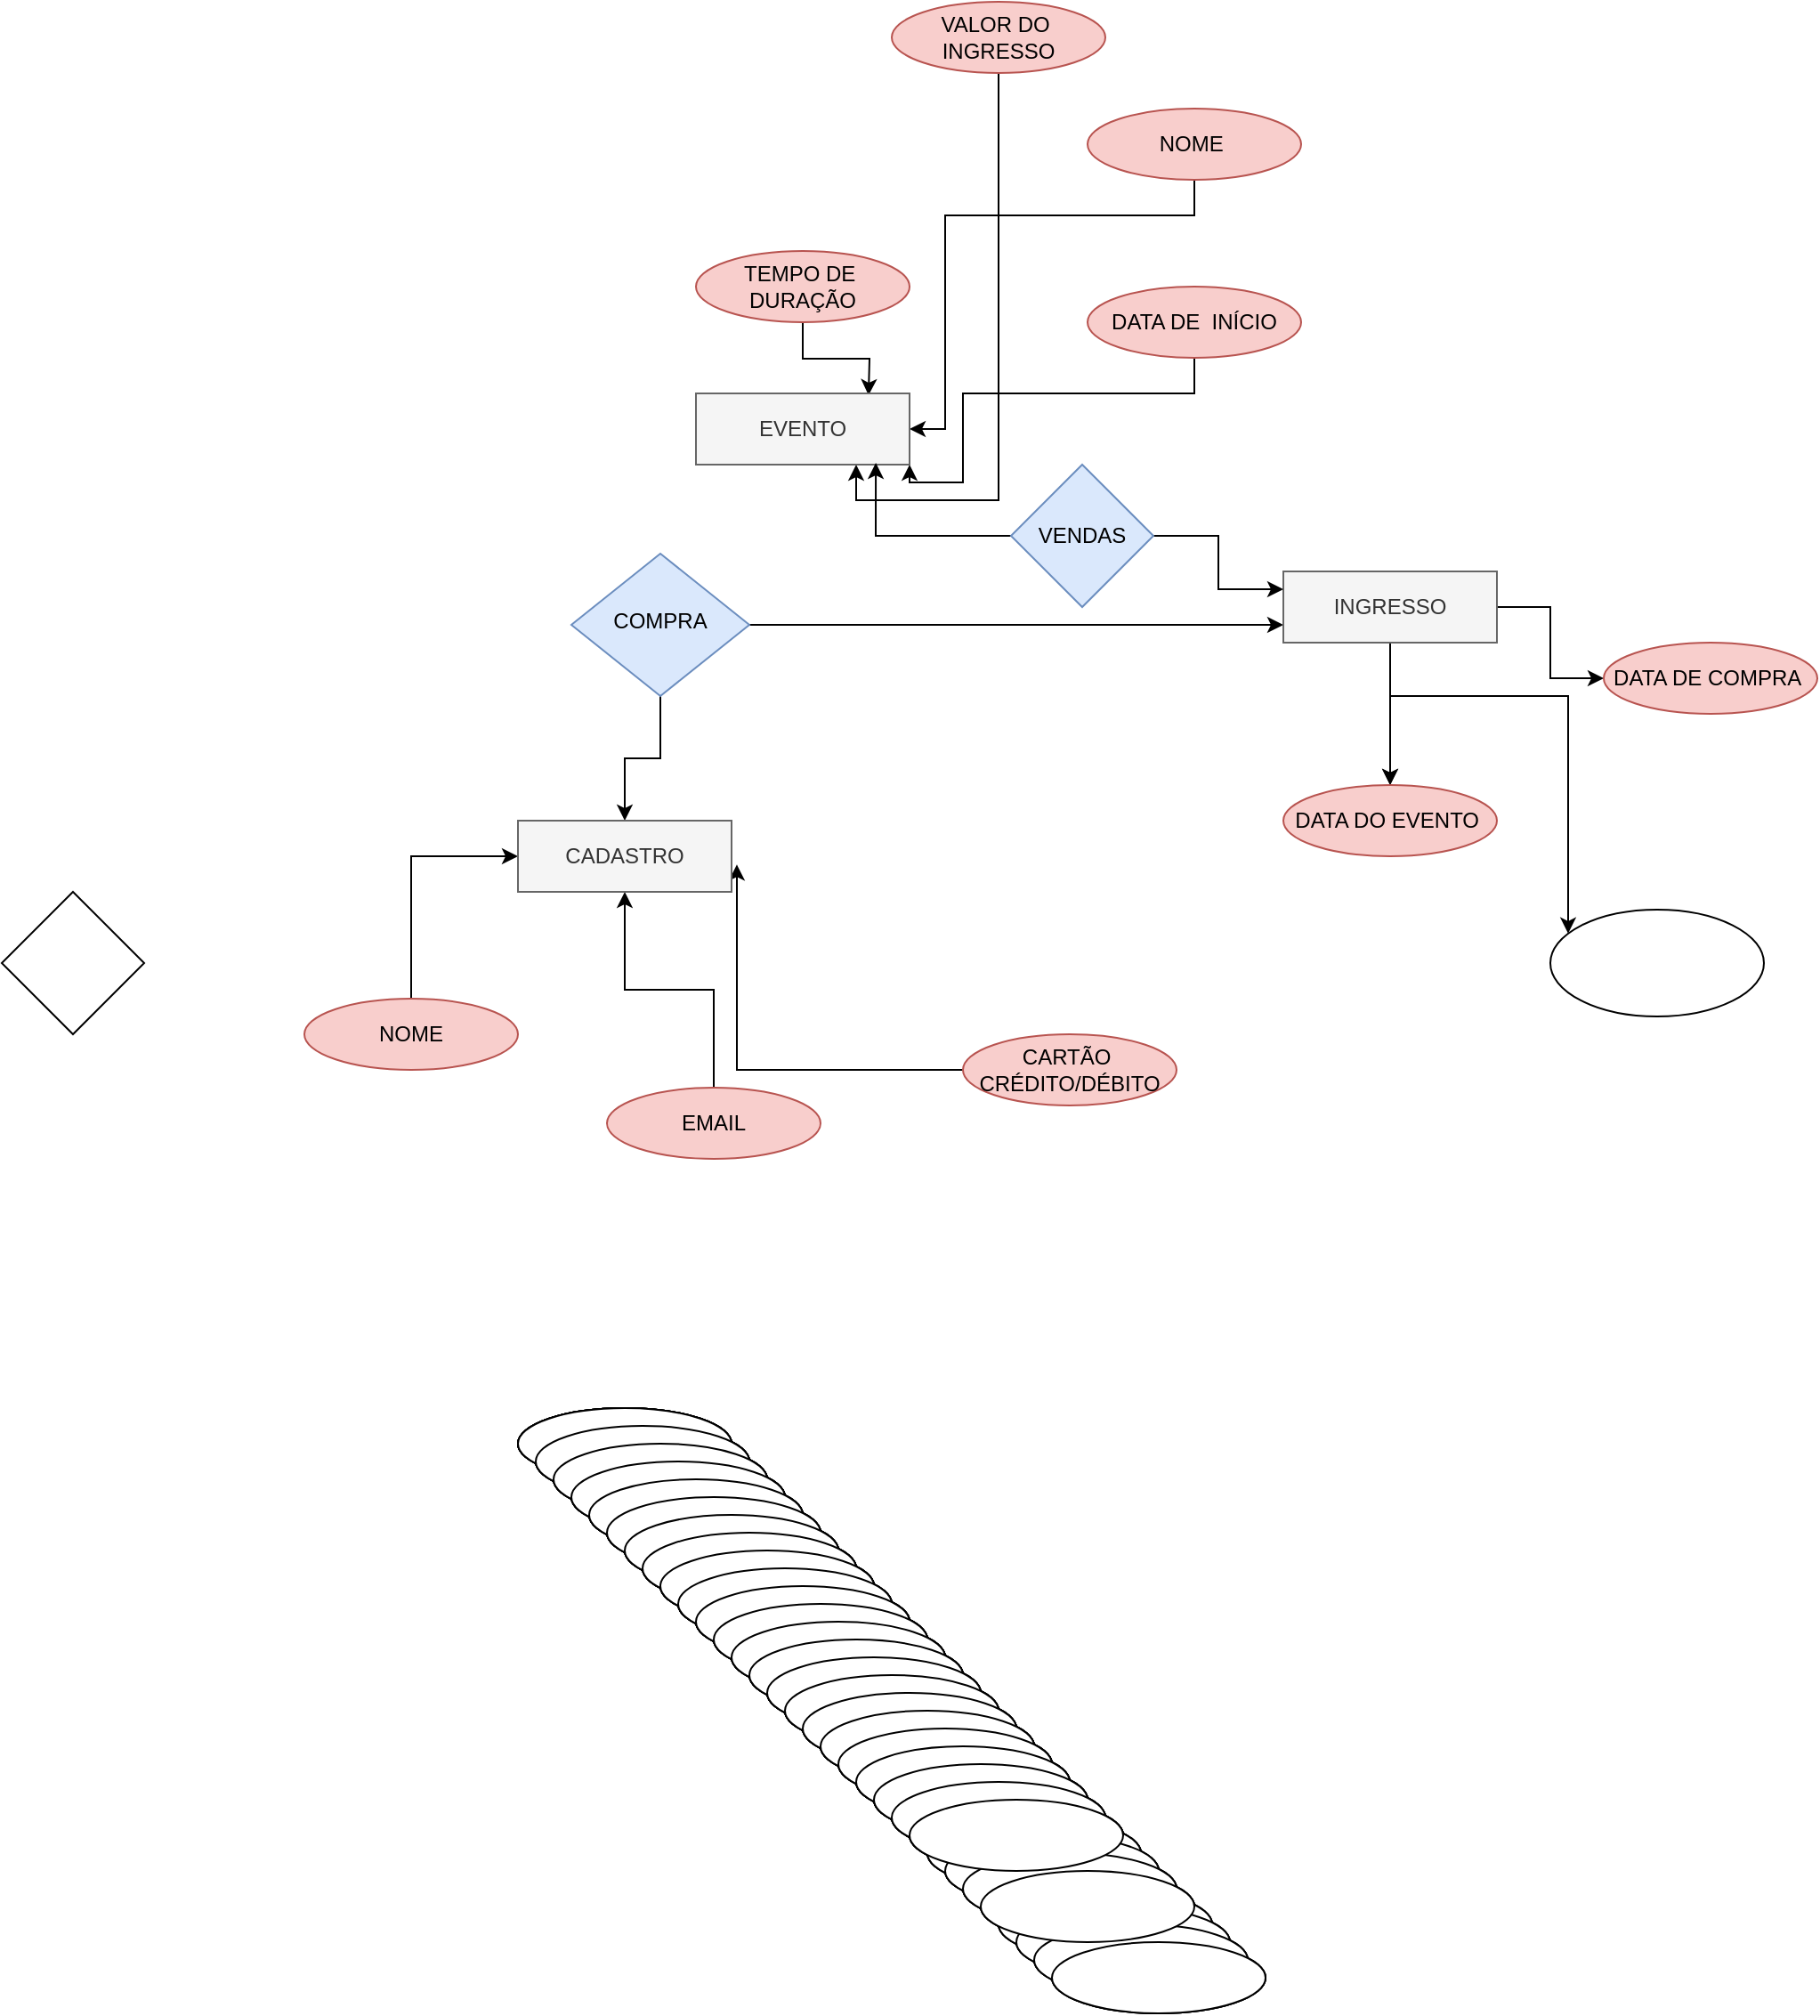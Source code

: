<mxfile version="20.5.1" type="github">
  <diagram id="C5RBs43oDa-KdzZeNtuy" name="Page-1">
    <mxGraphModel dx="1422" dy="1963" grid="1" gridSize="10" guides="1" tooltips="1" connect="1" arrows="1" fold="1" page="1" pageScale="1" pageWidth="827" pageHeight="1169" math="0" shadow="0">
      <root>
        <mxCell id="WIyWlLk6GJQsqaUBKTNV-0" />
        <mxCell id="WIyWlLk6GJQsqaUBKTNV-1" parent="WIyWlLk6GJQsqaUBKTNV-0" />
        <mxCell id="Yx9PCg1jgmD9Q4bZwq6--8" style="edgeStyle=orthogonalEdgeStyle;rounded=0;orthogonalLoop=1;jettySize=auto;html=1;" parent="WIyWlLk6GJQsqaUBKTNV-1" source="WIyWlLk6GJQsqaUBKTNV-10" target="eyu44fUeZrniskknkK6u-375" edge="1">
          <mxGeometry relative="1" as="geometry" />
        </mxCell>
        <mxCell id="Yx9PCg1jgmD9Q4bZwq6--10" style="edgeStyle=orthogonalEdgeStyle;rounded=0;orthogonalLoop=1;jettySize=auto;html=1;entryX=0;entryY=0.75;entryDx=0;entryDy=0;" parent="WIyWlLk6GJQsqaUBKTNV-1" source="WIyWlLk6GJQsqaUBKTNV-10" target="eyu44fUeZrniskknkK6u-379" edge="1">
          <mxGeometry relative="1" as="geometry">
            <mxPoint x="830" y="270" as="targetPoint" />
          </mxGeometry>
        </mxCell>
        <mxCell id="WIyWlLk6GJQsqaUBKTNV-10" value="COMPRA" style="rhombus;whiteSpace=wrap;html=1;shadow=0;fontFamily=Helvetica;fontSize=12;align=center;strokeWidth=1;spacing=6;spacingTop=-4;fillColor=#dae8fc;strokeColor=#6c8ebf;" parent="WIyWlLk6GJQsqaUBKTNV-1" vertex="1">
          <mxGeometry x="500" y="230" width="100" height="80" as="geometry" />
        </mxCell>
        <mxCell id="eyu44fUeZrniskknkK6u-0" value="" style="rhombus;whiteSpace=wrap;html=1;" parent="WIyWlLk6GJQsqaUBKTNV-1" vertex="1">
          <mxGeometry x="180" y="420" width="80" height="80" as="geometry" />
        </mxCell>
        <mxCell id="eyu44fUeZrniskknkK6u-370" style="edgeStyle=orthogonalEdgeStyle;rounded=0;orthogonalLoop=1;jettySize=auto;html=1;entryX=1.025;entryY=0.617;entryDx=0;entryDy=0;entryPerimeter=0;" parent="WIyWlLk6GJQsqaUBKTNV-1" source="eyu44fUeZrniskknkK6u-6" target="eyu44fUeZrniskknkK6u-375" edge="1">
          <mxGeometry relative="1" as="geometry">
            <mxPoint x="620" y="330" as="targetPoint" />
          </mxGeometry>
        </mxCell>
        <mxCell id="eyu44fUeZrniskknkK6u-6" value="CARTÃO&amp;nbsp;&lt;br&gt;CRÉDITO/DÉBITO" style="ellipse;whiteSpace=wrap;html=1;fillColor=#f8cecc;strokeColor=#b85450;" parent="WIyWlLk6GJQsqaUBKTNV-1" vertex="1">
          <mxGeometry x="720" y="500" width="120" height="40" as="geometry" />
        </mxCell>
        <mxCell id="eyu44fUeZrniskknkK6u-369" style="edgeStyle=orthogonalEdgeStyle;rounded=0;orthogonalLoop=1;jettySize=auto;html=1;" parent="WIyWlLk6GJQsqaUBKTNV-1" source="eyu44fUeZrniskknkK6u-7" target="eyu44fUeZrniskknkK6u-375" edge="1">
          <mxGeometry relative="1" as="geometry">
            <mxPoint x="560" y="350" as="targetPoint" />
          </mxGeometry>
        </mxCell>
        <mxCell id="eyu44fUeZrniskknkK6u-7" value="EMAIL" style="ellipse;whiteSpace=wrap;html=1;fillColor=#f8cecc;strokeColor=#b85450;" parent="WIyWlLk6GJQsqaUBKTNV-1" vertex="1">
          <mxGeometry x="520" y="530" width="120" height="40" as="geometry" />
        </mxCell>
        <mxCell id="eyu44fUeZrniskknkK6u-8" value="" style="ellipse;whiteSpace=wrap;html=1;rotation=0;" parent="WIyWlLk6GJQsqaUBKTNV-1" vertex="1">
          <mxGeometry x="470" y="710" width="120" height="40" as="geometry" />
        </mxCell>
        <mxCell id="eyu44fUeZrniskknkK6u-9" style="edgeStyle=orthogonalEdgeStyle;rounded=0;orthogonalLoop=1;jettySize=auto;html=1;exitX=0.5;exitY=1;exitDx=0;exitDy=0;" parent="WIyWlLk6GJQsqaUBKTNV-1" source="eyu44fUeZrniskknkK6u-8" target="eyu44fUeZrniskknkK6u-8" edge="1">
          <mxGeometry relative="1" as="geometry" />
        </mxCell>
        <mxCell id="eyu44fUeZrniskknkK6u-10" value="" style="ellipse;whiteSpace=wrap;html=1;rotation=0;" parent="WIyWlLk6GJQsqaUBKTNV-1" vertex="1">
          <mxGeometry x="480" y="720" width="120" height="40" as="geometry" />
        </mxCell>
        <mxCell id="eyu44fUeZrniskknkK6u-11" value="" style="ellipse;whiteSpace=wrap;html=1;rotation=0;" parent="WIyWlLk6GJQsqaUBKTNV-1" vertex="1">
          <mxGeometry x="490" y="730" width="120" height="40" as="geometry" />
        </mxCell>
        <mxCell id="eyu44fUeZrniskknkK6u-12" value="" style="ellipse;whiteSpace=wrap;html=1;rotation=0;" parent="WIyWlLk6GJQsqaUBKTNV-1" vertex="1">
          <mxGeometry x="500" y="740" width="120" height="40" as="geometry" />
        </mxCell>
        <mxCell id="eyu44fUeZrniskknkK6u-13" value="" style="ellipse;whiteSpace=wrap;html=1;rotation=0;" parent="WIyWlLk6GJQsqaUBKTNV-1" vertex="1">
          <mxGeometry x="510" y="750" width="120" height="40" as="geometry" />
        </mxCell>
        <mxCell id="eyu44fUeZrniskknkK6u-14" value="" style="ellipse;whiteSpace=wrap;html=1;rotation=0;" parent="WIyWlLk6GJQsqaUBKTNV-1" vertex="1">
          <mxGeometry x="520" y="760" width="120" height="40" as="geometry" />
        </mxCell>
        <mxCell id="eyu44fUeZrniskknkK6u-15" value="" style="ellipse;whiteSpace=wrap;html=1;rotation=0;" parent="WIyWlLk6GJQsqaUBKTNV-1" vertex="1">
          <mxGeometry x="530" y="770" width="120" height="40" as="geometry" />
        </mxCell>
        <mxCell id="eyu44fUeZrniskknkK6u-16" value="" style="ellipse;whiteSpace=wrap;html=1;rotation=0;" parent="WIyWlLk6GJQsqaUBKTNV-1" vertex="1">
          <mxGeometry x="540" y="780" width="120" height="40" as="geometry" />
        </mxCell>
        <mxCell id="eyu44fUeZrniskknkK6u-17" value="" style="ellipse;whiteSpace=wrap;html=1;rotation=0;" parent="WIyWlLk6GJQsqaUBKTNV-1" vertex="1">
          <mxGeometry x="550" y="790" width="120" height="40" as="geometry" />
        </mxCell>
        <mxCell id="eyu44fUeZrniskknkK6u-18" value="" style="ellipse;whiteSpace=wrap;html=1;rotation=0;" parent="WIyWlLk6GJQsqaUBKTNV-1" vertex="1">
          <mxGeometry x="560" y="800" width="120" height="40" as="geometry" />
        </mxCell>
        <mxCell id="eyu44fUeZrniskknkK6u-19" value="" style="ellipse;whiteSpace=wrap;html=1;rotation=0;" parent="WIyWlLk6GJQsqaUBKTNV-1" vertex="1">
          <mxGeometry x="570" y="810" width="120" height="40" as="geometry" />
        </mxCell>
        <mxCell id="eyu44fUeZrniskknkK6u-20" value="" style="ellipse;whiteSpace=wrap;html=1;rotation=0;" parent="WIyWlLk6GJQsqaUBKTNV-1" vertex="1">
          <mxGeometry x="580" y="820" width="120" height="40" as="geometry" />
        </mxCell>
        <mxCell id="eyu44fUeZrniskknkK6u-21" value="" style="ellipse;whiteSpace=wrap;html=1;rotation=0;" parent="WIyWlLk6GJQsqaUBKTNV-1" vertex="1">
          <mxGeometry x="590" y="830" width="120" height="40" as="geometry" />
        </mxCell>
        <mxCell id="eyu44fUeZrniskknkK6u-22" value="" style="ellipse;whiteSpace=wrap;html=1;rotation=0;" parent="WIyWlLk6GJQsqaUBKTNV-1" vertex="1">
          <mxGeometry x="600" y="840" width="120" height="40" as="geometry" />
        </mxCell>
        <mxCell id="eyu44fUeZrniskknkK6u-23" value="" style="ellipse;whiteSpace=wrap;html=1;rotation=0;" parent="WIyWlLk6GJQsqaUBKTNV-1" vertex="1">
          <mxGeometry x="610" y="850" width="120" height="40" as="geometry" />
        </mxCell>
        <mxCell id="eyu44fUeZrniskknkK6u-24" value="" style="ellipse;whiteSpace=wrap;html=1;rotation=0;" parent="WIyWlLk6GJQsqaUBKTNV-1" vertex="1">
          <mxGeometry x="620" y="860" width="120" height="40" as="geometry" />
        </mxCell>
        <mxCell id="eyu44fUeZrniskknkK6u-25" value="" style="ellipse;whiteSpace=wrap;html=1;rotation=0;" parent="WIyWlLk6GJQsqaUBKTNV-1" vertex="1">
          <mxGeometry x="630" y="870" width="120" height="40" as="geometry" />
        </mxCell>
        <mxCell id="eyu44fUeZrniskknkK6u-26" value="" style="ellipse;whiteSpace=wrap;html=1;rotation=0;" parent="WIyWlLk6GJQsqaUBKTNV-1" vertex="1">
          <mxGeometry x="640" y="880" width="120" height="40" as="geometry" />
        </mxCell>
        <mxCell id="eyu44fUeZrniskknkK6u-27" value="" style="ellipse;whiteSpace=wrap;html=1;rotation=0;" parent="WIyWlLk6GJQsqaUBKTNV-1" vertex="1">
          <mxGeometry x="650" y="890" width="120" height="40" as="geometry" />
        </mxCell>
        <mxCell id="eyu44fUeZrniskknkK6u-28" value="" style="ellipse;whiteSpace=wrap;html=1;rotation=0;" parent="WIyWlLk6GJQsqaUBKTNV-1" vertex="1">
          <mxGeometry x="660" y="900" width="120" height="40" as="geometry" />
        </mxCell>
        <mxCell id="eyu44fUeZrniskknkK6u-29" value="" style="ellipse;whiteSpace=wrap;html=1;rotation=0;" parent="WIyWlLk6GJQsqaUBKTNV-1" vertex="1">
          <mxGeometry x="670" y="910" width="120" height="40" as="geometry" />
        </mxCell>
        <mxCell id="eyu44fUeZrniskknkK6u-30" value="" style="ellipse;whiteSpace=wrap;html=1;rotation=0;" parent="WIyWlLk6GJQsqaUBKTNV-1" vertex="1">
          <mxGeometry x="680" y="920" width="120" height="40" as="geometry" />
        </mxCell>
        <mxCell id="eyu44fUeZrniskknkK6u-31" value="" style="ellipse;whiteSpace=wrap;html=1;rotation=0;" parent="WIyWlLk6GJQsqaUBKTNV-1" vertex="1">
          <mxGeometry x="690" y="930" width="120" height="40" as="geometry" />
        </mxCell>
        <mxCell id="eyu44fUeZrniskknkK6u-32" value="" style="ellipse;whiteSpace=wrap;html=1;rotation=0;" parent="WIyWlLk6GJQsqaUBKTNV-1" vertex="1">
          <mxGeometry x="700" y="940" width="120" height="40" as="geometry" />
        </mxCell>
        <mxCell id="eyu44fUeZrniskknkK6u-33" value="" style="ellipse;whiteSpace=wrap;html=1;rotation=0;" parent="WIyWlLk6GJQsqaUBKTNV-1" vertex="1">
          <mxGeometry x="710" y="950" width="120" height="40" as="geometry" />
        </mxCell>
        <mxCell id="eyu44fUeZrniskknkK6u-34" value="" style="ellipse;whiteSpace=wrap;html=1;rotation=0;" parent="WIyWlLk6GJQsqaUBKTNV-1" vertex="1">
          <mxGeometry x="720" y="960" width="120" height="40" as="geometry" />
        </mxCell>
        <mxCell id="eyu44fUeZrniskknkK6u-35" value="" style="ellipse;whiteSpace=wrap;html=1;rotation=0;" parent="WIyWlLk6GJQsqaUBKTNV-1" vertex="1">
          <mxGeometry x="730" y="970" width="120" height="40" as="geometry" />
        </mxCell>
        <mxCell id="eyu44fUeZrniskknkK6u-36" value="" style="ellipse;whiteSpace=wrap;html=1;rotation=0;" parent="WIyWlLk6GJQsqaUBKTNV-1" vertex="1">
          <mxGeometry x="740" y="980" width="120" height="40" as="geometry" />
        </mxCell>
        <mxCell id="eyu44fUeZrniskknkK6u-37" value="" style="ellipse;whiteSpace=wrap;html=1;rotation=0;" parent="WIyWlLk6GJQsqaUBKTNV-1" vertex="1">
          <mxGeometry x="750" y="990" width="120" height="40" as="geometry" />
        </mxCell>
        <mxCell id="eyu44fUeZrniskknkK6u-38" value="" style="ellipse;whiteSpace=wrap;html=1;rotation=0;" parent="WIyWlLk6GJQsqaUBKTNV-1" vertex="1">
          <mxGeometry x="760" y="1000" width="120" height="40" as="geometry" />
        </mxCell>
        <mxCell id="eyu44fUeZrniskknkK6u-39" value="" style="ellipse;whiteSpace=wrap;html=1;rotation=0;" parent="WIyWlLk6GJQsqaUBKTNV-1" vertex="1">
          <mxGeometry x="770" y="1010" width="120" height="40" as="geometry" />
        </mxCell>
        <mxCell id="eyu44fUeZrniskknkK6u-138" value="" style="ellipse;whiteSpace=wrap;html=1;rotation=0;" parent="WIyWlLk6GJQsqaUBKTNV-1" vertex="1">
          <mxGeometry x="470" y="710" width="120" height="40" as="geometry" />
        </mxCell>
        <mxCell id="eyu44fUeZrniskknkK6u-139" value="" style="ellipse;whiteSpace=wrap;html=1;rotation=0;" parent="WIyWlLk6GJQsqaUBKTNV-1" vertex="1">
          <mxGeometry x="480" y="720" width="120" height="40" as="geometry" />
        </mxCell>
        <mxCell id="eyu44fUeZrniskknkK6u-140" value="" style="ellipse;whiteSpace=wrap;html=1;rotation=0;" parent="WIyWlLk6GJQsqaUBKTNV-1" vertex="1">
          <mxGeometry x="490" y="730" width="120" height="40" as="geometry" />
        </mxCell>
        <mxCell id="eyu44fUeZrniskknkK6u-141" value="" style="ellipse;whiteSpace=wrap;html=1;rotation=0;" parent="WIyWlLk6GJQsqaUBKTNV-1" vertex="1">
          <mxGeometry x="500" y="740" width="120" height="40" as="geometry" />
        </mxCell>
        <mxCell id="eyu44fUeZrniskknkK6u-142" value="" style="ellipse;whiteSpace=wrap;html=1;rotation=0;" parent="WIyWlLk6GJQsqaUBKTNV-1" vertex="1">
          <mxGeometry x="510" y="750" width="120" height="40" as="geometry" />
        </mxCell>
        <mxCell id="eyu44fUeZrniskknkK6u-143" value="" style="ellipse;whiteSpace=wrap;html=1;rotation=0;" parent="WIyWlLk6GJQsqaUBKTNV-1" vertex="1">
          <mxGeometry x="520" y="760" width="120" height="40" as="geometry" />
        </mxCell>
        <mxCell id="eyu44fUeZrniskknkK6u-144" value="" style="ellipse;whiteSpace=wrap;html=1;rotation=0;" parent="WIyWlLk6GJQsqaUBKTNV-1" vertex="1">
          <mxGeometry x="530" y="770" width="120" height="40" as="geometry" />
        </mxCell>
        <mxCell id="eyu44fUeZrniskknkK6u-145" value="" style="ellipse;whiteSpace=wrap;html=1;rotation=0;" parent="WIyWlLk6GJQsqaUBKTNV-1" vertex="1">
          <mxGeometry x="540" y="780" width="120" height="40" as="geometry" />
        </mxCell>
        <mxCell id="eyu44fUeZrniskknkK6u-146" value="" style="ellipse;whiteSpace=wrap;html=1;rotation=0;" parent="WIyWlLk6GJQsqaUBKTNV-1" vertex="1">
          <mxGeometry x="550" y="790" width="120" height="40" as="geometry" />
        </mxCell>
        <mxCell id="eyu44fUeZrniskknkK6u-147" value="" style="ellipse;whiteSpace=wrap;html=1;rotation=0;" parent="WIyWlLk6GJQsqaUBKTNV-1" vertex="1">
          <mxGeometry x="560" y="800" width="120" height="40" as="geometry" />
        </mxCell>
        <mxCell id="eyu44fUeZrniskknkK6u-148" value="" style="ellipse;whiteSpace=wrap;html=1;rotation=0;" parent="WIyWlLk6GJQsqaUBKTNV-1" vertex="1">
          <mxGeometry x="570" y="810" width="120" height="40" as="geometry" />
        </mxCell>
        <mxCell id="eyu44fUeZrniskknkK6u-149" value="" style="ellipse;whiteSpace=wrap;html=1;rotation=0;" parent="WIyWlLk6GJQsqaUBKTNV-1" vertex="1">
          <mxGeometry x="580" y="820" width="120" height="40" as="geometry" />
        </mxCell>
        <mxCell id="eyu44fUeZrniskknkK6u-150" value="" style="ellipse;whiteSpace=wrap;html=1;rotation=0;" parent="WIyWlLk6GJQsqaUBKTNV-1" vertex="1">
          <mxGeometry x="590" y="830" width="120" height="40" as="geometry" />
        </mxCell>
        <mxCell id="eyu44fUeZrniskknkK6u-151" value="" style="ellipse;whiteSpace=wrap;html=1;rotation=0;" parent="WIyWlLk6GJQsqaUBKTNV-1" vertex="1">
          <mxGeometry x="600" y="840" width="120" height="40" as="geometry" />
        </mxCell>
        <mxCell id="eyu44fUeZrniskknkK6u-152" value="" style="ellipse;whiteSpace=wrap;html=1;rotation=0;" parent="WIyWlLk6GJQsqaUBKTNV-1" vertex="1">
          <mxGeometry x="610" y="850" width="120" height="40" as="geometry" />
        </mxCell>
        <mxCell id="eyu44fUeZrniskknkK6u-153" value="" style="ellipse;whiteSpace=wrap;html=1;rotation=0;" parent="WIyWlLk6GJQsqaUBKTNV-1" vertex="1">
          <mxGeometry x="620" y="860" width="120" height="40" as="geometry" />
        </mxCell>
        <mxCell id="eyu44fUeZrniskknkK6u-154" value="" style="ellipse;whiteSpace=wrap;html=1;rotation=0;" parent="WIyWlLk6GJQsqaUBKTNV-1" vertex="1">
          <mxGeometry x="630" y="870" width="120" height="40" as="geometry" />
        </mxCell>
        <mxCell id="eyu44fUeZrniskknkK6u-155" value="" style="ellipse;whiteSpace=wrap;html=1;rotation=0;" parent="WIyWlLk6GJQsqaUBKTNV-1" vertex="1">
          <mxGeometry x="640" y="880" width="120" height="40" as="geometry" />
        </mxCell>
        <mxCell id="eyu44fUeZrniskknkK6u-156" value="" style="ellipse;whiteSpace=wrap;html=1;rotation=0;" parent="WIyWlLk6GJQsqaUBKTNV-1" vertex="1">
          <mxGeometry x="650" y="890" width="120" height="40" as="geometry" />
        </mxCell>
        <mxCell id="eyu44fUeZrniskknkK6u-157" value="" style="ellipse;whiteSpace=wrap;html=1;rotation=0;" parent="WIyWlLk6GJQsqaUBKTNV-1" vertex="1">
          <mxGeometry x="660" y="900" width="120" height="40" as="geometry" />
        </mxCell>
        <mxCell id="eyu44fUeZrniskknkK6u-158" value="" style="ellipse;whiteSpace=wrap;html=1;rotation=0;" parent="WIyWlLk6GJQsqaUBKTNV-1" vertex="1">
          <mxGeometry x="670" y="910" width="120" height="40" as="geometry" />
        </mxCell>
        <mxCell id="eyu44fUeZrniskknkK6u-159" value="" style="ellipse;whiteSpace=wrap;html=1;rotation=0;" parent="WIyWlLk6GJQsqaUBKTNV-1" vertex="1">
          <mxGeometry x="680" y="920" width="120" height="40" as="geometry" />
        </mxCell>
        <mxCell id="eyu44fUeZrniskknkK6u-160" value="" style="ellipse;whiteSpace=wrap;html=1;rotation=0;" parent="WIyWlLk6GJQsqaUBKTNV-1" vertex="1">
          <mxGeometry x="690" y="930" width="120" height="40" as="geometry" />
        </mxCell>
        <mxCell id="eyu44fUeZrniskknkK6u-161" value="" style="ellipse;whiteSpace=wrap;html=1;rotation=0;" parent="WIyWlLk6GJQsqaUBKTNV-1" vertex="1">
          <mxGeometry x="700" y="940" width="120" height="40" as="geometry" />
        </mxCell>
        <mxCell id="eyu44fUeZrniskknkK6u-162" value="" style="ellipse;whiteSpace=wrap;html=1;rotation=0;" parent="WIyWlLk6GJQsqaUBKTNV-1" vertex="1">
          <mxGeometry x="710" y="950" width="120" height="40" as="geometry" />
        </mxCell>
        <mxCell id="eyu44fUeZrniskknkK6u-163" value="" style="ellipse;whiteSpace=wrap;html=1;rotation=0;" parent="WIyWlLk6GJQsqaUBKTNV-1" vertex="1">
          <mxGeometry x="720" y="960" width="120" height="40" as="geometry" />
        </mxCell>
        <mxCell id="eyu44fUeZrniskknkK6u-164" value="" style="ellipse;whiteSpace=wrap;html=1;rotation=0;" parent="WIyWlLk6GJQsqaUBKTNV-1" vertex="1">
          <mxGeometry x="730" y="970" width="120" height="40" as="geometry" />
        </mxCell>
        <mxCell id="eyu44fUeZrniskknkK6u-165" value="" style="ellipse;whiteSpace=wrap;html=1;rotation=0;" parent="WIyWlLk6GJQsqaUBKTNV-1" vertex="1">
          <mxGeometry x="740" y="980" width="120" height="40" as="geometry" />
        </mxCell>
        <mxCell id="eyu44fUeZrniskknkK6u-166" value="" style="ellipse;whiteSpace=wrap;html=1;rotation=0;" parent="WIyWlLk6GJQsqaUBKTNV-1" vertex="1">
          <mxGeometry x="750" y="990" width="120" height="40" as="geometry" />
        </mxCell>
        <mxCell id="eyu44fUeZrniskknkK6u-167" value="" style="ellipse;whiteSpace=wrap;html=1;rotation=0;" parent="WIyWlLk6GJQsqaUBKTNV-1" vertex="1">
          <mxGeometry x="760" y="1000" width="120" height="40" as="geometry" />
        </mxCell>
        <mxCell id="eyu44fUeZrniskknkK6u-168" value="" style="ellipse;whiteSpace=wrap;html=1;rotation=0;" parent="WIyWlLk6GJQsqaUBKTNV-1" vertex="1">
          <mxGeometry x="770" y="1010" width="120" height="40" as="geometry" />
        </mxCell>
        <mxCell id="eyu44fUeZrniskknkK6u-193" value="" style="ellipse;whiteSpace=wrap;html=1;rotation=0;" parent="WIyWlLk6GJQsqaUBKTNV-1" vertex="1">
          <mxGeometry x="470" y="710" width="120" height="40" as="geometry" />
        </mxCell>
        <mxCell id="eyu44fUeZrniskknkK6u-194" value="" style="ellipse;whiteSpace=wrap;html=1;rotation=0;" parent="WIyWlLk6GJQsqaUBKTNV-1" vertex="1">
          <mxGeometry x="480" y="720" width="120" height="40" as="geometry" />
        </mxCell>
        <mxCell id="eyu44fUeZrniskknkK6u-195" value="" style="ellipse;whiteSpace=wrap;html=1;rotation=0;" parent="WIyWlLk6GJQsqaUBKTNV-1" vertex="1">
          <mxGeometry x="490" y="730" width="120" height="40" as="geometry" />
        </mxCell>
        <mxCell id="eyu44fUeZrniskknkK6u-196" value="" style="ellipse;whiteSpace=wrap;html=1;rotation=0;" parent="WIyWlLk6GJQsqaUBKTNV-1" vertex="1">
          <mxGeometry x="500" y="740" width="120" height="40" as="geometry" />
        </mxCell>
        <mxCell id="eyu44fUeZrniskknkK6u-197" value="" style="ellipse;whiteSpace=wrap;html=1;rotation=0;" parent="WIyWlLk6GJQsqaUBKTNV-1" vertex="1">
          <mxGeometry x="510" y="750" width="120" height="40" as="geometry" />
        </mxCell>
        <mxCell id="eyu44fUeZrniskknkK6u-198" value="" style="ellipse;whiteSpace=wrap;html=1;rotation=0;" parent="WIyWlLk6GJQsqaUBKTNV-1" vertex="1">
          <mxGeometry x="520" y="760" width="120" height="40" as="geometry" />
        </mxCell>
        <mxCell id="eyu44fUeZrniskknkK6u-199" value="" style="ellipse;whiteSpace=wrap;html=1;rotation=0;" parent="WIyWlLk6GJQsqaUBKTNV-1" vertex="1">
          <mxGeometry x="530" y="770" width="120" height="40" as="geometry" />
        </mxCell>
        <mxCell id="eyu44fUeZrniskknkK6u-200" value="" style="ellipse;whiteSpace=wrap;html=1;rotation=0;" parent="WIyWlLk6GJQsqaUBKTNV-1" vertex="1">
          <mxGeometry x="540" y="780" width="120" height="40" as="geometry" />
        </mxCell>
        <mxCell id="eyu44fUeZrniskknkK6u-201" value="" style="ellipse;whiteSpace=wrap;html=1;rotation=0;" parent="WIyWlLk6GJQsqaUBKTNV-1" vertex="1">
          <mxGeometry x="550" y="790" width="120" height="40" as="geometry" />
        </mxCell>
        <mxCell id="eyu44fUeZrniskknkK6u-202" value="" style="ellipse;whiteSpace=wrap;html=1;rotation=0;" parent="WIyWlLk6GJQsqaUBKTNV-1" vertex="1">
          <mxGeometry x="560" y="800" width="120" height="40" as="geometry" />
        </mxCell>
        <mxCell id="eyu44fUeZrniskknkK6u-203" value="" style="ellipse;whiteSpace=wrap;html=1;rotation=0;" parent="WIyWlLk6GJQsqaUBKTNV-1" vertex="1">
          <mxGeometry x="570" y="810" width="120" height="40" as="geometry" />
        </mxCell>
        <mxCell id="eyu44fUeZrniskknkK6u-204" value="" style="ellipse;whiteSpace=wrap;html=1;rotation=0;" parent="WIyWlLk6GJQsqaUBKTNV-1" vertex="1">
          <mxGeometry x="580" y="820" width="120" height="40" as="geometry" />
        </mxCell>
        <mxCell id="eyu44fUeZrniskknkK6u-205" value="" style="ellipse;whiteSpace=wrap;html=1;rotation=0;" parent="WIyWlLk6GJQsqaUBKTNV-1" vertex="1">
          <mxGeometry x="590" y="830" width="120" height="40" as="geometry" />
        </mxCell>
        <mxCell id="eyu44fUeZrniskknkK6u-206" value="" style="ellipse;whiteSpace=wrap;html=1;rotation=0;" parent="WIyWlLk6GJQsqaUBKTNV-1" vertex="1">
          <mxGeometry x="600" y="840" width="120" height="40" as="geometry" />
        </mxCell>
        <mxCell id="eyu44fUeZrniskknkK6u-207" value="" style="ellipse;whiteSpace=wrap;html=1;rotation=0;" parent="WIyWlLk6GJQsqaUBKTNV-1" vertex="1">
          <mxGeometry x="610" y="850" width="120" height="40" as="geometry" />
        </mxCell>
        <mxCell id="eyu44fUeZrniskknkK6u-208" value="" style="ellipse;whiteSpace=wrap;html=1;rotation=0;" parent="WIyWlLk6GJQsqaUBKTNV-1" vertex="1">
          <mxGeometry x="620" y="860" width="120" height="40" as="geometry" />
        </mxCell>
        <mxCell id="eyu44fUeZrniskknkK6u-209" value="" style="ellipse;whiteSpace=wrap;html=1;rotation=0;" parent="WIyWlLk6GJQsqaUBKTNV-1" vertex="1">
          <mxGeometry x="630" y="870" width="120" height="40" as="geometry" />
        </mxCell>
        <mxCell id="eyu44fUeZrniskknkK6u-210" value="" style="ellipse;whiteSpace=wrap;html=1;rotation=0;" parent="WIyWlLk6GJQsqaUBKTNV-1" vertex="1">
          <mxGeometry x="640" y="880" width="120" height="40" as="geometry" />
        </mxCell>
        <mxCell id="eyu44fUeZrniskknkK6u-211" value="" style="ellipse;whiteSpace=wrap;html=1;rotation=0;" parent="WIyWlLk6GJQsqaUBKTNV-1" vertex="1">
          <mxGeometry x="650" y="890" width="120" height="40" as="geometry" />
        </mxCell>
        <mxCell id="eyu44fUeZrniskknkK6u-212" value="" style="ellipse;whiteSpace=wrap;html=1;rotation=0;" parent="WIyWlLk6GJQsqaUBKTNV-1" vertex="1">
          <mxGeometry x="660" y="900" width="120" height="40" as="geometry" />
        </mxCell>
        <mxCell id="eyu44fUeZrniskknkK6u-213" value="" style="ellipse;whiteSpace=wrap;html=1;rotation=0;" parent="WIyWlLk6GJQsqaUBKTNV-1" vertex="1">
          <mxGeometry x="670" y="910" width="120" height="40" as="geometry" />
        </mxCell>
        <mxCell id="eyu44fUeZrniskknkK6u-214" value="" style="ellipse;whiteSpace=wrap;html=1;rotation=0;" parent="WIyWlLk6GJQsqaUBKTNV-1" vertex="1">
          <mxGeometry x="680" y="920" width="120" height="40" as="geometry" />
        </mxCell>
        <mxCell id="eyu44fUeZrniskknkK6u-215" value="" style="ellipse;whiteSpace=wrap;html=1;rotation=0;" parent="WIyWlLk6GJQsqaUBKTNV-1" vertex="1">
          <mxGeometry x="690" y="930" width="120" height="40" as="geometry" />
        </mxCell>
        <mxCell id="eyu44fUeZrniskknkK6u-216" value="" style="ellipse;whiteSpace=wrap;html=1;rotation=0;" parent="WIyWlLk6GJQsqaUBKTNV-1" vertex="1">
          <mxGeometry x="700" y="940" width="120" height="40" as="geometry" />
        </mxCell>
        <mxCell id="eyu44fUeZrniskknkK6u-217" value="" style="ellipse;whiteSpace=wrap;html=1;rotation=0;" parent="WIyWlLk6GJQsqaUBKTNV-1" vertex="1">
          <mxGeometry x="710" y="950" width="120" height="40" as="geometry" />
        </mxCell>
        <mxCell id="eyu44fUeZrniskknkK6u-218" value="" style="ellipse;whiteSpace=wrap;html=1;rotation=0;" parent="WIyWlLk6GJQsqaUBKTNV-1" vertex="1">
          <mxGeometry x="720" y="960" width="120" height="40" as="geometry" />
        </mxCell>
        <mxCell id="eyu44fUeZrniskknkK6u-219" value="" style="ellipse;whiteSpace=wrap;html=1;rotation=0;" parent="WIyWlLk6GJQsqaUBKTNV-1" vertex="1">
          <mxGeometry x="730" y="970" width="120" height="40" as="geometry" />
        </mxCell>
        <mxCell id="eyu44fUeZrniskknkK6u-220" value="" style="ellipse;whiteSpace=wrap;html=1;rotation=0;" parent="WIyWlLk6GJQsqaUBKTNV-1" vertex="1">
          <mxGeometry x="740" y="980" width="120" height="40" as="geometry" />
        </mxCell>
        <mxCell id="eyu44fUeZrniskknkK6u-221" value="" style="ellipse;whiteSpace=wrap;html=1;rotation=0;" parent="WIyWlLk6GJQsqaUBKTNV-1" vertex="1">
          <mxGeometry x="750" y="990" width="120" height="40" as="geometry" />
        </mxCell>
        <mxCell id="eyu44fUeZrniskknkK6u-222" value="" style="ellipse;whiteSpace=wrap;html=1;rotation=0;" parent="WIyWlLk6GJQsqaUBKTNV-1" vertex="1">
          <mxGeometry x="760" y="1000" width="120" height="40" as="geometry" />
        </mxCell>
        <mxCell id="eyu44fUeZrniskknkK6u-223" value="" style="ellipse;whiteSpace=wrap;html=1;rotation=0;" parent="WIyWlLk6GJQsqaUBKTNV-1" vertex="1">
          <mxGeometry x="770" y="1010" width="120" height="40" as="geometry" />
        </mxCell>
        <mxCell id="eyu44fUeZrniskknkK6u-266" value="" style="ellipse;whiteSpace=wrap;html=1;rotation=0;" parent="WIyWlLk6GJQsqaUBKTNV-1" vertex="1">
          <mxGeometry x="470" y="710" width="120" height="40" as="geometry" />
        </mxCell>
        <mxCell id="eyu44fUeZrniskknkK6u-267" value="" style="ellipse;whiteSpace=wrap;html=1;rotation=0;" parent="WIyWlLk6GJQsqaUBKTNV-1" vertex="1">
          <mxGeometry x="480" y="720" width="120" height="40" as="geometry" />
        </mxCell>
        <mxCell id="eyu44fUeZrniskknkK6u-268" value="" style="ellipse;whiteSpace=wrap;html=1;rotation=0;" parent="WIyWlLk6GJQsqaUBKTNV-1" vertex="1">
          <mxGeometry x="490" y="730" width="120" height="40" as="geometry" />
        </mxCell>
        <mxCell id="eyu44fUeZrniskknkK6u-269" value="" style="ellipse;whiteSpace=wrap;html=1;rotation=0;" parent="WIyWlLk6GJQsqaUBKTNV-1" vertex="1">
          <mxGeometry x="500" y="740" width="120" height="40" as="geometry" />
        </mxCell>
        <mxCell id="eyu44fUeZrniskknkK6u-270" value="" style="ellipse;whiteSpace=wrap;html=1;rotation=0;" parent="WIyWlLk6GJQsqaUBKTNV-1" vertex="1">
          <mxGeometry x="510" y="750" width="120" height="40" as="geometry" />
        </mxCell>
        <mxCell id="eyu44fUeZrniskknkK6u-271" value="" style="ellipse;whiteSpace=wrap;html=1;rotation=0;" parent="WIyWlLk6GJQsqaUBKTNV-1" vertex="1">
          <mxGeometry x="520" y="760" width="120" height="40" as="geometry" />
        </mxCell>
        <mxCell id="eyu44fUeZrniskknkK6u-272" value="" style="ellipse;whiteSpace=wrap;html=1;rotation=0;" parent="WIyWlLk6GJQsqaUBKTNV-1" vertex="1">
          <mxGeometry x="530" y="770" width="120" height="40" as="geometry" />
        </mxCell>
        <mxCell id="eyu44fUeZrniskknkK6u-273" value="" style="ellipse;whiteSpace=wrap;html=1;rotation=0;" parent="WIyWlLk6GJQsqaUBKTNV-1" vertex="1">
          <mxGeometry x="540" y="780" width="120" height="40" as="geometry" />
        </mxCell>
        <mxCell id="eyu44fUeZrniskknkK6u-274" value="" style="ellipse;whiteSpace=wrap;html=1;rotation=0;" parent="WIyWlLk6GJQsqaUBKTNV-1" vertex="1">
          <mxGeometry x="550" y="790" width="120" height="40" as="geometry" />
        </mxCell>
        <mxCell id="eyu44fUeZrniskknkK6u-275" value="" style="ellipse;whiteSpace=wrap;html=1;rotation=0;" parent="WIyWlLk6GJQsqaUBKTNV-1" vertex="1">
          <mxGeometry x="560" y="800" width="120" height="40" as="geometry" />
        </mxCell>
        <mxCell id="eyu44fUeZrniskknkK6u-276" value="" style="ellipse;whiteSpace=wrap;html=1;rotation=0;" parent="WIyWlLk6GJQsqaUBKTNV-1" vertex="1">
          <mxGeometry x="570" y="810" width="120" height="40" as="geometry" />
        </mxCell>
        <mxCell id="eyu44fUeZrniskknkK6u-277" value="" style="ellipse;whiteSpace=wrap;html=1;rotation=0;" parent="WIyWlLk6GJQsqaUBKTNV-1" vertex="1">
          <mxGeometry x="580" y="820" width="120" height="40" as="geometry" />
        </mxCell>
        <mxCell id="eyu44fUeZrniskknkK6u-278" value="" style="ellipse;whiteSpace=wrap;html=1;rotation=0;" parent="WIyWlLk6GJQsqaUBKTNV-1" vertex="1">
          <mxGeometry x="590" y="830" width="120" height="40" as="geometry" />
        </mxCell>
        <mxCell id="eyu44fUeZrniskknkK6u-279" value="" style="ellipse;whiteSpace=wrap;html=1;rotation=0;" parent="WIyWlLk6GJQsqaUBKTNV-1" vertex="1">
          <mxGeometry x="600" y="840" width="120" height="40" as="geometry" />
        </mxCell>
        <mxCell id="eyu44fUeZrniskknkK6u-280" value="" style="ellipse;whiteSpace=wrap;html=1;rotation=0;" parent="WIyWlLk6GJQsqaUBKTNV-1" vertex="1">
          <mxGeometry x="610" y="850" width="120" height="40" as="geometry" />
        </mxCell>
        <mxCell id="eyu44fUeZrniskknkK6u-281" value="" style="ellipse;whiteSpace=wrap;html=1;rotation=0;" parent="WIyWlLk6GJQsqaUBKTNV-1" vertex="1">
          <mxGeometry x="620" y="860" width="120" height="40" as="geometry" />
        </mxCell>
        <mxCell id="eyu44fUeZrniskknkK6u-282" value="" style="ellipse;whiteSpace=wrap;html=1;rotation=0;" parent="WIyWlLk6GJQsqaUBKTNV-1" vertex="1">
          <mxGeometry x="630" y="870" width="120" height="40" as="geometry" />
        </mxCell>
        <mxCell id="eyu44fUeZrniskknkK6u-283" value="" style="ellipse;whiteSpace=wrap;html=1;rotation=0;" parent="WIyWlLk6GJQsqaUBKTNV-1" vertex="1">
          <mxGeometry x="640" y="880" width="120" height="40" as="geometry" />
        </mxCell>
        <mxCell id="eyu44fUeZrniskknkK6u-284" value="" style="ellipse;whiteSpace=wrap;html=1;rotation=0;" parent="WIyWlLk6GJQsqaUBKTNV-1" vertex="1">
          <mxGeometry x="650" y="890" width="120" height="40" as="geometry" />
        </mxCell>
        <mxCell id="eyu44fUeZrniskknkK6u-285" value="" style="ellipse;whiteSpace=wrap;html=1;rotation=0;" parent="WIyWlLk6GJQsqaUBKTNV-1" vertex="1">
          <mxGeometry x="660" y="900" width="120" height="40" as="geometry" />
        </mxCell>
        <mxCell id="eyu44fUeZrniskknkK6u-286" value="" style="ellipse;whiteSpace=wrap;html=1;rotation=0;" parent="WIyWlLk6GJQsqaUBKTNV-1" vertex="1">
          <mxGeometry x="670" y="910" width="120" height="40" as="geometry" />
        </mxCell>
        <mxCell id="eyu44fUeZrniskknkK6u-287" value="" style="ellipse;whiteSpace=wrap;html=1;rotation=0;" parent="WIyWlLk6GJQsqaUBKTNV-1" vertex="1">
          <mxGeometry x="470" y="710" width="120" height="40" as="geometry" />
        </mxCell>
        <mxCell id="eyu44fUeZrniskknkK6u-288" value="" style="ellipse;whiteSpace=wrap;html=1;rotation=0;" parent="WIyWlLk6GJQsqaUBKTNV-1" vertex="1">
          <mxGeometry x="480" y="720" width="120" height="40" as="geometry" />
        </mxCell>
        <mxCell id="eyu44fUeZrniskknkK6u-289" value="" style="ellipse;whiteSpace=wrap;html=1;rotation=0;" parent="WIyWlLk6GJQsqaUBKTNV-1" vertex="1">
          <mxGeometry x="490" y="730" width="120" height="40" as="geometry" />
        </mxCell>
        <mxCell id="eyu44fUeZrniskknkK6u-290" value="" style="ellipse;whiteSpace=wrap;html=1;rotation=0;" parent="WIyWlLk6GJQsqaUBKTNV-1" vertex="1">
          <mxGeometry x="500" y="740" width="120" height="40" as="geometry" />
        </mxCell>
        <mxCell id="eyu44fUeZrniskknkK6u-291" value="" style="ellipse;whiteSpace=wrap;html=1;rotation=0;" parent="WIyWlLk6GJQsqaUBKTNV-1" vertex="1">
          <mxGeometry x="510" y="750" width="120" height="40" as="geometry" />
        </mxCell>
        <mxCell id="eyu44fUeZrniskknkK6u-292" value="" style="ellipse;whiteSpace=wrap;html=1;rotation=0;" parent="WIyWlLk6GJQsqaUBKTNV-1" vertex="1">
          <mxGeometry x="520" y="760" width="120" height="40" as="geometry" />
        </mxCell>
        <mxCell id="eyu44fUeZrniskknkK6u-293" value="" style="ellipse;whiteSpace=wrap;html=1;rotation=0;" parent="WIyWlLk6GJQsqaUBKTNV-1" vertex="1">
          <mxGeometry x="530" y="770" width="120" height="40" as="geometry" />
        </mxCell>
        <mxCell id="eyu44fUeZrniskknkK6u-294" value="" style="ellipse;whiteSpace=wrap;html=1;rotation=0;" parent="WIyWlLk6GJQsqaUBKTNV-1" vertex="1">
          <mxGeometry x="540" y="780" width="120" height="40" as="geometry" />
        </mxCell>
        <mxCell id="eyu44fUeZrniskknkK6u-295" value="" style="ellipse;whiteSpace=wrap;html=1;rotation=0;" parent="WIyWlLk6GJQsqaUBKTNV-1" vertex="1">
          <mxGeometry x="550" y="790" width="120" height="40" as="geometry" />
        </mxCell>
        <mxCell id="eyu44fUeZrniskknkK6u-296" value="" style="ellipse;whiteSpace=wrap;html=1;rotation=0;" parent="WIyWlLk6GJQsqaUBKTNV-1" vertex="1">
          <mxGeometry x="560" y="800" width="120" height="40" as="geometry" />
        </mxCell>
        <mxCell id="eyu44fUeZrniskknkK6u-297" value="" style="ellipse;whiteSpace=wrap;html=1;rotation=0;" parent="WIyWlLk6GJQsqaUBKTNV-1" vertex="1">
          <mxGeometry x="570" y="810" width="120" height="40" as="geometry" />
        </mxCell>
        <mxCell id="eyu44fUeZrniskknkK6u-298" value="" style="ellipse;whiteSpace=wrap;html=1;rotation=0;" parent="WIyWlLk6GJQsqaUBKTNV-1" vertex="1">
          <mxGeometry x="580" y="820" width="120" height="40" as="geometry" />
        </mxCell>
        <mxCell id="eyu44fUeZrniskknkK6u-299" value="" style="ellipse;whiteSpace=wrap;html=1;rotation=0;" parent="WIyWlLk6GJQsqaUBKTNV-1" vertex="1">
          <mxGeometry x="590" y="830" width="120" height="40" as="geometry" />
        </mxCell>
        <mxCell id="eyu44fUeZrniskknkK6u-300" value="" style="ellipse;whiteSpace=wrap;html=1;rotation=0;" parent="WIyWlLk6GJQsqaUBKTNV-1" vertex="1">
          <mxGeometry x="600" y="840" width="120" height="40" as="geometry" />
        </mxCell>
        <mxCell id="eyu44fUeZrniskknkK6u-301" value="" style="ellipse;whiteSpace=wrap;html=1;rotation=0;" parent="WIyWlLk6GJQsqaUBKTNV-1" vertex="1">
          <mxGeometry x="610" y="850" width="120" height="40" as="geometry" />
        </mxCell>
        <mxCell id="eyu44fUeZrniskknkK6u-302" value="" style="ellipse;whiteSpace=wrap;html=1;rotation=0;" parent="WIyWlLk6GJQsqaUBKTNV-1" vertex="1">
          <mxGeometry x="620" y="860" width="120" height="40" as="geometry" />
        </mxCell>
        <mxCell id="eyu44fUeZrniskknkK6u-303" value="" style="ellipse;whiteSpace=wrap;html=1;rotation=0;" parent="WIyWlLk6GJQsqaUBKTNV-1" vertex="1">
          <mxGeometry x="630" y="870" width="120" height="40" as="geometry" />
        </mxCell>
        <mxCell id="eyu44fUeZrniskknkK6u-304" value="" style="ellipse;whiteSpace=wrap;html=1;rotation=0;" parent="WIyWlLk6GJQsqaUBKTNV-1" vertex="1">
          <mxGeometry x="640" y="880" width="120" height="40" as="geometry" />
        </mxCell>
        <mxCell id="eyu44fUeZrniskknkK6u-305" value="" style="ellipse;whiteSpace=wrap;html=1;rotation=0;" parent="WIyWlLk6GJQsqaUBKTNV-1" vertex="1">
          <mxGeometry x="650" y="890" width="120" height="40" as="geometry" />
        </mxCell>
        <mxCell id="eyu44fUeZrniskknkK6u-306" value="" style="ellipse;whiteSpace=wrap;html=1;rotation=0;" parent="WIyWlLk6GJQsqaUBKTNV-1" vertex="1">
          <mxGeometry x="660" y="900" width="120" height="40" as="geometry" />
        </mxCell>
        <mxCell id="eyu44fUeZrniskknkK6u-307" value="" style="ellipse;whiteSpace=wrap;html=1;rotation=0;" parent="WIyWlLk6GJQsqaUBKTNV-1" vertex="1">
          <mxGeometry x="670" y="910" width="120" height="40" as="geometry" />
        </mxCell>
        <mxCell id="eyu44fUeZrniskknkK6u-308" value="" style="ellipse;whiteSpace=wrap;html=1;rotation=0;" parent="WIyWlLk6GJQsqaUBKTNV-1" vertex="1">
          <mxGeometry x="680" y="920" width="120" height="40" as="geometry" />
        </mxCell>
        <mxCell id="eyu44fUeZrniskknkK6u-309" value="" style="ellipse;whiteSpace=wrap;html=1;rotation=0;" parent="WIyWlLk6GJQsqaUBKTNV-1" vertex="1">
          <mxGeometry x="690" y="930" width="120" height="40" as="geometry" />
        </mxCell>
        <mxCell id="eyu44fUeZrniskknkK6u-310" value="" style="ellipse;whiteSpace=wrap;html=1;rotation=0;" parent="WIyWlLk6GJQsqaUBKTNV-1" vertex="1">
          <mxGeometry x="700" y="940" width="120" height="40" as="geometry" />
        </mxCell>
        <mxCell id="eyu44fUeZrniskknkK6u-311" value="" style="ellipse;whiteSpace=wrap;html=1;rotation=0;" parent="WIyWlLk6GJQsqaUBKTNV-1" vertex="1">
          <mxGeometry x="710" y="950" width="120" height="40" as="geometry" />
        </mxCell>
        <mxCell id="eyu44fUeZrniskknkK6u-312" value="" style="ellipse;whiteSpace=wrap;html=1;rotation=0;" parent="WIyWlLk6GJQsqaUBKTNV-1" vertex="1">
          <mxGeometry x="720" y="960" width="120" height="40" as="geometry" />
        </mxCell>
        <mxCell id="eyu44fUeZrniskknkK6u-313" value="" style="ellipse;whiteSpace=wrap;html=1;rotation=0;" parent="WIyWlLk6GJQsqaUBKTNV-1" vertex="1">
          <mxGeometry x="730" y="970" width="120" height="40" as="geometry" />
        </mxCell>
        <mxCell id="eyu44fUeZrniskknkK6u-354" style="edgeStyle=orthogonalEdgeStyle;rounded=0;orthogonalLoop=1;jettySize=auto;html=1;entryX=0.75;entryY=1;entryDx=0;entryDy=0;" parent="WIyWlLk6GJQsqaUBKTNV-1" source="eyu44fUeZrniskknkK6u-316" target="eyu44fUeZrniskknkK6u-373" edge="1">
          <mxGeometry relative="1" as="geometry">
            <mxPoint x="666.96" y="185" as="targetPoint" />
          </mxGeometry>
        </mxCell>
        <mxCell id="eyu44fUeZrniskknkK6u-316" value="VALOR DO&amp;nbsp;&lt;br&gt;INGRESSO" style="ellipse;whiteSpace=wrap;html=1;rotation=0;fillColor=#f8cecc;strokeColor=#b85450;" parent="WIyWlLk6GJQsqaUBKTNV-1" vertex="1">
          <mxGeometry x="680" y="-80" width="120" height="40" as="geometry" />
        </mxCell>
        <mxCell id="eyu44fUeZrniskknkK6u-317" value="" style="ellipse;whiteSpace=wrap;html=1;rotation=0;" parent="WIyWlLk6GJQsqaUBKTNV-1" vertex="1">
          <mxGeometry x="470" y="710" width="120" height="40" as="geometry" />
        </mxCell>
        <mxCell id="eyu44fUeZrniskknkK6u-318" value="" style="ellipse;whiteSpace=wrap;html=1;rotation=0;" parent="WIyWlLk6GJQsqaUBKTNV-1" vertex="1">
          <mxGeometry x="480" y="720" width="120" height="40" as="geometry" />
        </mxCell>
        <mxCell id="eyu44fUeZrniskknkK6u-319" value="" style="ellipse;whiteSpace=wrap;html=1;rotation=0;" parent="WIyWlLk6GJQsqaUBKTNV-1" vertex="1">
          <mxGeometry x="490" y="730" width="120" height="40" as="geometry" />
        </mxCell>
        <mxCell id="eyu44fUeZrniskknkK6u-320" value="" style="ellipse;whiteSpace=wrap;html=1;rotation=0;" parent="WIyWlLk6GJQsqaUBKTNV-1" vertex="1">
          <mxGeometry x="500" y="740" width="120" height="40" as="geometry" />
        </mxCell>
        <mxCell id="eyu44fUeZrniskknkK6u-321" value="" style="ellipse;whiteSpace=wrap;html=1;rotation=0;" parent="WIyWlLk6GJQsqaUBKTNV-1" vertex="1">
          <mxGeometry x="510" y="750" width="120" height="40" as="geometry" />
        </mxCell>
        <mxCell id="eyu44fUeZrniskknkK6u-322" value="" style="ellipse;whiteSpace=wrap;html=1;rotation=0;" parent="WIyWlLk6GJQsqaUBKTNV-1" vertex="1">
          <mxGeometry x="520" y="760" width="120" height="40" as="geometry" />
        </mxCell>
        <mxCell id="eyu44fUeZrniskknkK6u-323" value="" style="ellipse;whiteSpace=wrap;html=1;rotation=0;" parent="WIyWlLk6GJQsqaUBKTNV-1" vertex="1">
          <mxGeometry x="530" y="770" width="120" height="40" as="geometry" />
        </mxCell>
        <mxCell id="eyu44fUeZrniskknkK6u-324" value="" style="ellipse;whiteSpace=wrap;html=1;rotation=0;" parent="WIyWlLk6GJQsqaUBKTNV-1" vertex="1">
          <mxGeometry x="540" y="780" width="120" height="40" as="geometry" />
        </mxCell>
        <mxCell id="eyu44fUeZrniskknkK6u-325" value="" style="ellipse;whiteSpace=wrap;html=1;rotation=0;" parent="WIyWlLk6GJQsqaUBKTNV-1" vertex="1">
          <mxGeometry x="550" y="790" width="120" height="40" as="geometry" />
        </mxCell>
        <mxCell id="eyu44fUeZrniskknkK6u-326" value="" style="ellipse;whiteSpace=wrap;html=1;rotation=0;" parent="WIyWlLk6GJQsqaUBKTNV-1" vertex="1">
          <mxGeometry x="560" y="800" width="120" height="40" as="geometry" />
        </mxCell>
        <mxCell id="eyu44fUeZrniskknkK6u-327" value="" style="ellipse;whiteSpace=wrap;html=1;rotation=0;" parent="WIyWlLk6GJQsqaUBKTNV-1" vertex="1">
          <mxGeometry x="570" y="810" width="120" height="40" as="geometry" />
        </mxCell>
        <mxCell id="eyu44fUeZrniskknkK6u-328" value="" style="ellipse;whiteSpace=wrap;html=1;rotation=0;" parent="WIyWlLk6GJQsqaUBKTNV-1" vertex="1">
          <mxGeometry x="580" y="820" width="120" height="40" as="geometry" />
        </mxCell>
        <mxCell id="eyu44fUeZrniskknkK6u-329" value="" style="ellipse;whiteSpace=wrap;html=1;rotation=0;" parent="WIyWlLk6GJQsqaUBKTNV-1" vertex="1">
          <mxGeometry x="590" y="830" width="120" height="40" as="geometry" />
        </mxCell>
        <mxCell id="eyu44fUeZrniskknkK6u-330" value="" style="ellipse;whiteSpace=wrap;html=1;rotation=0;" parent="WIyWlLk6GJQsqaUBKTNV-1" vertex="1">
          <mxGeometry x="600" y="840" width="120" height="40" as="geometry" />
        </mxCell>
        <mxCell id="eyu44fUeZrniskknkK6u-331" value="" style="ellipse;whiteSpace=wrap;html=1;rotation=0;" parent="WIyWlLk6GJQsqaUBKTNV-1" vertex="1">
          <mxGeometry x="610" y="850" width="120" height="40" as="geometry" />
        </mxCell>
        <mxCell id="eyu44fUeZrniskknkK6u-332" value="" style="ellipse;whiteSpace=wrap;html=1;rotation=0;" parent="WIyWlLk6GJQsqaUBKTNV-1" vertex="1">
          <mxGeometry x="620" y="860" width="120" height="40" as="geometry" />
        </mxCell>
        <mxCell id="eyu44fUeZrniskknkK6u-333" value="" style="ellipse;whiteSpace=wrap;html=1;rotation=0;" parent="WIyWlLk6GJQsqaUBKTNV-1" vertex="1">
          <mxGeometry x="630" y="870" width="120" height="40" as="geometry" />
        </mxCell>
        <mxCell id="eyu44fUeZrniskknkK6u-334" value="" style="ellipse;whiteSpace=wrap;html=1;rotation=0;" parent="WIyWlLk6GJQsqaUBKTNV-1" vertex="1">
          <mxGeometry x="640" y="880" width="120" height="40" as="geometry" />
        </mxCell>
        <mxCell id="eyu44fUeZrniskknkK6u-335" value="" style="ellipse;whiteSpace=wrap;html=1;rotation=0;" parent="WIyWlLk6GJQsqaUBKTNV-1" vertex="1">
          <mxGeometry x="650" y="890" width="120" height="40" as="geometry" />
        </mxCell>
        <mxCell id="eyu44fUeZrniskknkK6u-336" value="" style="ellipse;whiteSpace=wrap;html=1;rotation=0;" parent="WIyWlLk6GJQsqaUBKTNV-1" vertex="1">
          <mxGeometry x="660" y="900" width="120" height="40" as="geometry" />
        </mxCell>
        <mxCell id="eyu44fUeZrniskknkK6u-337" value="" style="ellipse;whiteSpace=wrap;html=1;rotation=0;" parent="WIyWlLk6GJQsqaUBKTNV-1" vertex="1">
          <mxGeometry x="670" y="910" width="120" height="40" as="geometry" />
        </mxCell>
        <mxCell id="eyu44fUeZrniskknkK6u-338" value="" style="ellipse;whiteSpace=wrap;html=1;rotation=0;" parent="WIyWlLk6GJQsqaUBKTNV-1" vertex="1">
          <mxGeometry x="680" y="920" width="120" height="40" as="geometry" />
        </mxCell>
        <mxCell id="eyu44fUeZrniskknkK6u-339" value="" style="ellipse;whiteSpace=wrap;html=1;rotation=0;" parent="WIyWlLk6GJQsqaUBKTNV-1" vertex="1">
          <mxGeometry x="690" y="930" width="120" height="40" as="geometry" />
        </mxCell>
        <mxCell id="eyu44fUeZrniskknkK6u-371" style="edgeStyle=orthogonalEdgeStyle;rounded=0;orthogonalLoop=1;jettySize=auto;html=1;entryX=0;entryY=0.5;entryDx=0;entryDy=0;" parent="WIyWlLk6GJQsqaUBKTNV-1" source="eyu44fUeZrniskknkK6u-340" target="eyu44fUeZrniskknkK6u-375" edge="1">
          <mxGeometry relative="1" as="geometry">
            <mxPoint x="500" y="320" as="targetPoint" />
          </mxGeometry>
        </mxCell>
        <mxCell id="eyu44fUeZrniskknkK6u-340" value="NOME" style="ellipse;whiteSpace=wrap;html=1;rotation=0;fillColor=#f8cecc;strokeColor=#b85450;" parent="WIyWlLk6GJQsqaUBKTNV-1" vertex="1">
          <mxGeometry x="350" y="480" width="120" height="40" as="geometry" />
        </mxCell>
        <mxCell id="eyu44fUeZrniskknkK6u-353" style="edgeStyle=orthogonalEdgeStyle;rounded=0;orthogonalLoop=1;jettySize=auto;html=1;entryX=0.808;entryY=0.025;entryDx=0;entryDy=0;entryPerimeter=0;" parent="WIyWlLk6GJQsqaUBKTNV-1" source="eyu44fUeZrniskknkK6u-342" edge="1">
          <mxGeometry relative="1" as="geometry">
            <mxPoint x="666.96" y="141" as="targetPoint" />
          </mxGeometry>
        </mxCell>
        <mxCell id="eyu44fUeZrniskknkK6u-342" value="TEMPO DE&amp;nbsp;&lt;br&gt;DURAÇÃO" style="ellipse;whiteSpace=wrap;html=1;rotation=0;fillColor=#f8cecc;strokeColor=#b85450;" parent="WIyWlLk6GJQsqaUBKTNV-1" vertex="1">
          <mxGeometry x="570" y="60" width="120" height="40" as="geometry" />
        </mxCell>
        <mxCell id="eyu44fUeZrniskknkK6u-352" style="edgeStyle=orthogonalEdgeStyle;rounded=0;orthogonalLoop=1;jettySize=auto;html=1;entryX=1;entryY=1;entryDx=0;entryDy=0;" parent="WIyWlLk6GJQsqaUBKTNV-1" source="eyu44fUeZrniskknkK6u-343" edge="1">
          <mxGeometry relative="1" as="geometry">
            <mxPoint x="690" y="180" as="targetPoint" />
            <Array as="points">
              <mxPoint x="850" y="140" />
              <mxPoint x="720" y="140" />
              <mxPoint x="720" y="190" />
              <mxPoint x="690" y="190" />
            </Array>
          </mxGeometry>
        </mxCell>
        <mxCell id="eyu44fUeZrniskknkK6u-343" value="DATA DE&amp;nbsp; INÍCIO" style="ellipse;whiteSpace=wrap;html=1;rotation=0;fillColor=#f8cecc;strokeColor=#b85450;" parent="WIyWlLk6GJQsqaUBKTNV-1" vertex="1">
          <mxGeometry x="790" y="80" width="120" height="40" as="geometry" />
        </mxCell>
        <mxCell id="eyu44fUeZrniskknkK6u-351" value="" style="edgeStyle=orthogonalEdgeStyle;rounded=0;orthogonalLoop=1;jettySize=auto;html=1;" parent="WIyWlLk6GJQsqaUBKTNV-1" source="eyu44fUeZrniskknkK6u-344" edge="1">
          <mxGeometry relative="1" as="geometry">
            <mxPoint x="690" y="160" as="targetPoint" />
            <Array as="points">
              <mxPoint x="850" y="40" />
              <mxPoint x="710" y="40" />
              <mxPoint x="710" y="160" />
            </Array>
          </mxGeometry>
        </mxCell>
        <mxCell id="eyu44fUeZrniskknkK6u-344" value="NOME&amp;nbsp;" style="ellipse;whiteSpace=wrap;html=1;rotation=0;fillColor=#f8cecc;strokeColor=#b85450;" parent="WIyWlLk6GJQsqaUBKTNV-1" vertex="1">
          <mxGeometry x="790" y="-20" width="120" height="40" as="geometry" />
        </mxCell>
        <mxCell id="eyu44fUeZrniskknkK6u-373" value="EVENTO" style="rounded=0;whiteSpace=wrap;html=1;fillColor=#f5f5f5;strokeColor=#666666;fontColor=#333333;" parent="WIyWlLk6GJQsqaUBKTNV-1" vertex="1">
          <mxGeometry x="570" y="140" width="120" height="40" as="geometry" />
        </mxCell>
        <mxCell id="eyu44fUeZrniskknkK6u-375" value="CADASTRO" style="rounded=0;whiteSpace=wrap;html=1;fillColor=#f5f5f5;fontColor=#333333;strokeColor=#666666;" parent="WIyWlLk6GJQsqaUBKTNV-1" vertex="1">
          <mxGeometry x="470" y="380" width="120" height="40" as="geometry" />
        </mxCell>
        <mxCell id="eyu44fUeZrniskknkK6u-381" value="" style="edgeStyle=orthogonalEdgeStyle;rounded=0;orthogonalLoop=1;jettySize=auto;html=1;" parent="WIyWlLk6GJQsqaUBKTNV-1" source="eyu44fUeZrniskknkK6u-379" target="eyu44fUeZrniskknkK6u-380" edge="1">
          <mxGeometry relative="1" as="geometry" />
        </mxCell>
        <mxCell id="eyu44fUeZrniskknkK6u-383" value="" style="edgeStyle=orthogonalEdgeStyle;rounded=0;orthogonalLoop=1;jettySize=auto;html=1;" parent="WIyWlLk6GJQsqaUBKTNV-1" source="eyu44fUeZrniskknkK6u-379" target="eyu44fUeZrniskknkK6u-382" edge="1">
          <mxGeometry relative="1" as="geometry" />
        </mxCell>
        <mxCell id="eyu44fUeZrniskknkK6u-386" value="" style="edgeStyle=orthogonalEdgeStyle;rounded=0;orthogonalLoop=1;jettySize=auto;html=1;" parent="WIyWlLk6GJQsqaUBKTNV-1" source="eyu44fUeZrniskknkK6u-379" target="eyu44fUeZrniskknkK6u-382" edge="1">
          <mxGeometry relative="1" as="geometry" />
        </mxCell>
        <mxCell id="eyu44fUeZrniskknkK6u-388" value="" style="edgeStyle=orthogonalEdgeStyle;rounded=0;orthogonalLoop=1;jettySize=auto;html=1;" parent="WIyWlLk6GJQsqaUBKTNV-1" source="eyu44fUeZrniskknkK6u-379" target="eyu44fUeZrniskknkK6u-387" edge="1">
          <mxGeometry relative="1" as="geometry">
            <Array as="points">
              <mxPoint x="960" y="310" />
              <mxPoint x="1060" y="310" />
            </Array>
          </mxGeometry>
        </mxCell>
        <mxCell id="eyu44fUeZrniskknkK6u-379" value="INGRESSO" style="rounded=0;whiteSpace=wrap;html=1;fillColor=#f5f5f5;strokeColor=#666666;fontColor=#333333;" parent="WIyWlLk6GJQsqaUBKTNV-1" vertex="1">
          <mxGeometry x="900" y="240" width="120" height="40" as="geometry" />
        </mxCell>
        <mxCell id="eyu44fUeZrniskknkK6u-380" value="DATA DE COMPRA&amp;nbsp;" style="ellipse;whiteSpace=wrap;html=1;rounded=0;fillColor=#f8cecc;strokeColor=#b85450;" parent="WIyWlLk6GJQsqaUBKTNV-1" vertex="1">
          <mxGeometry x="1080" y="280" width="120" height="40" as="geometry" />
        </mxCell>
        <mxCell id="eyu44fUeZrniskknkK6u-382" value="DATA DO EVENTO&amp;nbsp;" style="ellipse;whiteSpace=wrap;html=1;rounded=0;fillColor=#f8cecc;strokeColor=#b85450;" parent="WIyWlLk6GJQsqaUBKTNV-1" vertex="1">
          <mxGeometry x="900" y="360" width="120" height="40" as="geometry" />
        </mxCell>
        <mxCell id="eyu44fUeZrniskknkK6u-387" value="" style="ellipse;whiteSpace=wrap;html=1;rounded=0;" parent="WIyWlLk6GJQsqaUBKTNV-1" vertex="1">
          <mxGeometry x="1050" y="430" width="120" height="60" as="geometry" />
        </mxCell>
        <mxCell id="Yx9PCg1jgmD9Q4bZwq6--1" style="edgeStyle=orthogonalEdgeStyle;rounded=0;orthogonalLoop=1;jettySize=auto;html=1;entryX=0.842;entryY=0.975;entryDx=0;entryDy=0;entryPerimeter=0;" parent="WIyWlLk6GJQsqaUBKTNV-1" source="Yx9PCg1jgmD9Q4bZwq6--0" target="eyu44fUeZrniskknkK6u-373" edge="1">
          <mxGeometry relative="1" as="geometry" />
        </mxCell>
        <mxCell id="Yx9PCg1jgmD9Q4bZwq6--2" style="edgeStyle=orthogonalEdgeStyle;rounded=0;orthogonalLoop=1;jettySize=auto;html=1;exitX=1;exitY=0.5;exitDx=0;exitDy=0;entryX=0;entryY=0.25;entryDx=0;entryDy=0;" parent="WIyWlLk6GJQsqaUBKTNV-1" source="Yx9PCg1jgmD9Q4bZwq6--0" target="eyu44fUeZrniskknkK6u-379" edge="1">
          <mxGeometry relative="1" as="geometry" />
        </mxCell>
        <mxCell id="Yx9PCg1jgmD9Q4bZwq6--0" value="&lt;font style=&quot;vertical-align: inherit;&quot;&gt;&lt;font style=&quot;vertical-align: inherit;&quot;&gt;VENDAS&lt;/font&gt;&lt;/font&gt;" style="rhombus;whiteSpace=wrap;html=1;fillColor=#dae8fc;strokeColor=#6c8ebf;" parent="WIyWlLk6GJQsqaUBKTNV-1" vertex="1">
          <mxGeometry x="747" y="180" width="80" height="80" as="geometry" />
        </mxCell>
      </root>
    </mxGraphModel>
  </diagram>
</mxfile>
